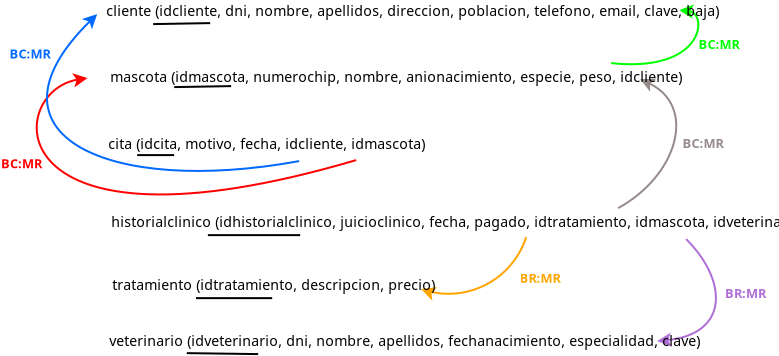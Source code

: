 <?xml version="1.0" encoding="UTF-8"?>
<dia:diagram xmlns:dia="http://www.lysator.liu.se/~alla/dia/">
  <dia:layer name="Fondo" visible="true" active="true">
    <dia:object type="Standard - BezierLine" version="0" id="O0">
      <dia:attribute name="obj_pos">
        <dia:point val="28.3,14.5"/>
      </dia:attribute>
      <dia:attribute name="obj_bb">
        <dia:rectangle val="12.278,10.155;28.362,16.268"/>
      </dia:attribute>
      <dia:attribute name="bez_points">
        <dia:point val="28.3,14.5"/>
        <dia:point val="10.15,19.85"/>
        <dia:point val="10.717,11.05"/>
        <dia:point val="14.867,10.4"/>
      </dia:attribute>
      <dia:attribute name="corner_types">
        <dia:enum val="0"/>
        <dia:enum val="0"/>
      </dia:attribute>
      <dia:attribute name="line_color">
        <dia:color val="#ff0000"/>
      </dia:attribute>
      <dia:attribute name="end_arrow">
        <dia:enum val="22"/>
      </dia:attribute>
      <dia:attribute name="end_arrow_length">
        <dia:real val="0.5"/>
      </dia:attribute>
      <dia:attribute name="end_arrow_width">
        <dia:real val="0.5"/>
      </dia:attribute>
    </dia:object>
    <dia:object type="Standard - BezierLine" version="0" id="O1">
      <dia:attribute name="obj_pos">
        <dia:point val="25.45,14.55"/>
      </dia:attribute>
      <dia:attribute name="obj_bb">
        <dia:rectangle val="12.792,7.2;25.508,15.092"/>
      </dia:attribute>
      <dia:attribute name="bez_points">
        <dia:point val="25.45,14.55"/>
        <dia:point val="15.9,16.3"/>
        <dia:point val="9.2,13.25"/>
        <dia:point val="15.35,7.2"/>
      </dia:attribute>
      <dia:attribute name="corner_types">
        <dia:enum val="0"/>
        <dia:enum val="0"/>
      </dia:attribute>
      <dia:attribute name="line_color">
        <dia:color val="#0069ff"/>
      </dia:attribute>
      <dia:attribute name="end_arrow">
        <dia:enum val="22"/>
      </dia:attribute>
      <dia:attribute name="end_arrow_length">
        <dia:real val="0.5"/>
      </dia:attribute>
      <dia:attribute name="end_arrow_width">
        <dia:real val="0.5"/>
      </dia:attribute>
    </dia:object>
    <dia:object type="Standard - BezierLine" version="0" id="O2">
      <dia:attribute name="obj_pos">
        <dia:point val="41.05,9.65"/>
      </dia:attribute>
      <dia:attribute name="obj_bb">
        <dia:rectangle val="40.995,6.715;45.459,9.756"/>
      </dia:attribute>
      <dia:attribute name="bez_points">
        <dia:point val="41.05,9.65"/>
        <dia:point val="45.75,10.15"/>
        <dia:point val="45.9,7.15"/>
        <dia:point val="44.45,7"/>
      </dia:attribute>
      <dia:attribute name="corner_types">
        <dia:enum val="0"/>
        <dia:enum val="0"/>
      </dia:attribute>
      <dia:attribute name="line_color">
        <dia:color val="#00ff00"/>
      </dia:attribute>
      <dia:attribute name="end_arrow">
        <dia:enum val="22"/>
      </dia:attribute>
      <dia:attribute name="end_arrow_length">
        <dia:real val="0.5"/>
      </dia:attribute>
      <dia:attribute name="end_arrow_width">
        <dia:real val="0.5"/>
      </dia:attribute>
    </dia:object>
    <dia:object type="Standard - Arc" version="0" id="O3">
      <dia:attribute name="obj_pos">
        <dia:point val="36.8,18.35"/>
      </dia:attribute>
      <dia:attribute name="obj_bb">
        <dia:rectangle val="31.483,18.283;36.867,21.533"/>
      </dia:attribute>
      <dia:attribute name="conn_endpoints">
        <dia:point val="36.8,18.35"/>
        <dia:point val="31.55,20.95"/>
      </dia:attribute>
      <dia:attribute name="arc_color">
        <dia:color val="#ffa500"/>
      </dia:attribute>
      <dia:attribute name="curve_distance">
        <dia:real val="-1.239"/>
      </dia:attribute>
      <dia:attribute name="line_width">
        <dia:real val="0.1"/>
      </dia:attribute>
      <dia:attribute name="end_arrow">
        <dia:enum val="22"/>
      </dia:attribute>
      <dia:attribute name="end_arrow_length">
        <dia:real val="0.5"/>
      </dia:attribute>
      <dia:attribute name="end_arrow_width">
        <dia:real val="0.5"/>
      </dia:attribute>
    </dia:object>
    <dia:object type="Standard - BezierLine" version="0" id="O4">
      <dia:attribute name="obj_pos">
        <dia:point val="44.8,18.45"/>
      </dia:attribute>
      <dia:attribute name="obj_bb">
        <dia:rectangle val="43.35,18.379;46.338,23.84"/>
      </dia:attribute>
      <dia:attribute name="bez_points">
        <dia:point val="44.8,18.45"/>
        <dia:point val="46.9,20.55"/>
        <dia:point val="46.95,23.2"/>
        <dia:point val="43.35,23.55"/>
      </dia:attribute>
      <dia:attribute name="corner_types">
        <dia:enum val="0"/>
        <dia:enum val="0"/>
      </dia:attribute>
      <dia:attribute name="line_color">
        <dia:color val="#af6fd7"/>
      </dia:attribute>
      <dia:attribute name="end_arrow">
        <dia:enum val="22"/>
      </dia:attribute>
      <dia:attribute name="end_arrow_length">
        <dia:real val="0.5"/>
      </dia:attribute>
      <dia:attribute name="end_arrow_width">
        <dia:real val="0.5"/>
      </dia:attribute>
    </dia:object>
    <dia:object type="Standard - BezierLine" version="0" id="O5">
      <dia:attribute name="obj_pos">
        <dia:point val="41.4,16.9"/>
      </dia:attribute>
      <dia:attribute name="obj_bb">
        <dia:rectangle val="41.332,10.416;44.354,16.968"/>
      </dia:attribute>
      <dia:attribute name="bez_points">
        <dia:point val="41.4,16.9"/>
        <dia:point val="44.4,15.25"/>
        <dia:point val="45.35,11.8"/>
        <dia:point val="42.5,10.45"/>
      </dia:attribute>
      <dia:attribute name="corner_types">
        <dia:enum val="0"/>
        <dia:enum val="0"/>
      </dia:attribute>
      <dia:attribute name="line_color">
        <dia:color val="#968a8a"/>
      </dia:attribute>
      <dia:attribute name="end_arrow">
        <dia:enum val="22"/>
      </dia:attribute>
      <dia:attribute name="end_arrow_length">
        <dia:real val="0.5"/>
      </dia:attribute>
      <dia:attribute name="end_arrow_width">
        <dia:real val="0.5"/>
      </dia:attribute>
    </dia:object>
    <dia:object type="Standard - Text" version="1" id="O6">
      <dia:attribute name="obj_pos">
        <dia:point val="45.417,8.95"/>
      </dia:attribute>
      <dia:attribute name="obj_bb">
        <dia:rectangle val="45.417,8.291;47.574,9.121"/>
      </dia:attribute>
      <dia:attribute name="text">
        <dia:composite type="text">
          <dia:attribute name="string">
            <dia:string>#BC:MR#</dia:string>
          </dia:attribute>
          <dia:attribute name="font">
            <dia:font family="sans" style="80" name="Helvetica-Bold"/>
          </dia:attribute>
          <dia:attribute name="height">
            <dia:real val="0.8"/>
          </dia:attribute>
          <dia:attribute name="pos">
            <dia:point val="45.417,8.95"/>
          </dia:attribute>
          <dia:attribute name="color">
            <dia:color val="#00ff00"/>
          </dia:attribute>
          <dia:attribute name="alignment">
            <dia:enum val="0"/>
          </dia:attribute>
        </dia:composite>
      </dia:attribute>
      <dia:attribute name="valign">
        <dia:enum val="3"/>
      </dia:attribute>
    </dia:object>
    <dia:object type="Standard - Text" version="1" id="O7">
      <dia:attribute name="obj_pos">
        <dia:point val="10.967,9.42"/>
      </dia:attribute>
      <dia:attribute name="obj_bb">
        <dia:rectangle val="10.967,8.761;13.124,9.591"/>
      </dia:attribute>
      <dia:attribute name="text">
        <dia:composite type="text">
          <dia:attribute name="string">
            <dia:string>#BC:MR#</dia:string>
          </dia:attribute>
          <dia:attribute name="font">
            <dia:font family="sans" style="80" name="Helvetica-Bold"/>
          </dia:attribute>
          <dia:attribute name="height">
            <dia:real val="0.8"/>
          </dia:attribute>
          <dia:attribute name="pos">
            <dia:point val="10.967,9.42"/>
          </dia:attribute>
          <dia:attribute name="color">
            <dia:color val="#0069ff"/>
          </dia:attribute>
          <dia:attribute name="alignment">
            <dia:enum val="0"/>
          </dia:attribute>
        </dia:composite>
      </dia:attribute>
      <dia:attribute name="valign">
        <dia:enum val="3"/>
      </dia:attribute>
    </dia:object>
    <dia:object type="Standard - Text" version="1" id="O8">
      <dia:attribute name="obj_pos">
        <dia:point val="10.542,14.91"/>
      </dia:attribute>
      <dia:attribute name="obj_bb">
        <dia:rectangle val="10.542,14.251;12.699,15.081"/>
      </dia:attribute>
      <dia:attribute name="text">
        <dia:composite type="text">
          <dia:attribute name="string">
            <dia:string>#BC:MR#</dia:string>
          </dia:attribute>
          <dia:attribute name="font">
            <dia:font family="sans" style="80" name="Helvetica-Bold"/>
          </dia:attribute>
          <dia:attribute name="height">
            <dia:real val="0.8"/>
          </dia:attribute>
          <dia:attribute name="pos">
            <dia:point val="10.542,14.91"/>
          </dia:attribute>
          <dia:attribute name="color">
            <dia:color val="#ff0000"/>
          </dia:attribute>
          <dia:attribute name="alignment">
            <dia:enum val="0"/>
          </dia:attribute>
        </dia:composite>
      </dia:attribute>
      <dia:attribute name="valign">
        <dia:enum val="3"/>
      </dia:attribute>
    </dia:object>
    <dia:object type="Standard - Text" version="1" id="O9">
      <dia:attribute name="obj_pos">
        <dia:point val="44.617,13.9"/>
      </dia:attribute>
      <dia:attribute name="obj_bb">
        <dia:rectangle val="44.617,13.241;46.774,14.071"/>
      </dia:attribute>
      <dia:attribute name="text">
        <dia:composite type="text">
          <dia:attribute name="string">
            <dia:string>#BC:MR#</dia:string>
          </dia:attribute>
          <dia:attribute name="font">
            <dia:font family="sans" style="80" name="Helvetica-Bold"/>
          </dia:attribute>
          <dia:attribute name="height">
            <dia:real val="0.8"/>
          </dia:attribute>
          <dia:attribute name="pos">
            <dia:point val="44.617,13.9"/>
          </dia:attribute>
          <dia:attribute name="color">
            <dia:color val="#968a8a"/>
          </dia:attribute>
          <dia:attribute name="alignment">
            <dia:enum val="0"/>
          </dia:attribute>
        </dia:composite>
      </dia:attribute>
      <dia:attribute name="valign">
        <dia:enum val="3"/>
      </dia:attribute>
    </dia:object>
    <dia:object type="Standard - Text" version="1" id="O10">
      <dia:attribute name="obj_pos">
        <dia:point val="46.742,21.39"/>
      </dia:attribute>
      <dia:attribute name="obj_bb">
        <dia:rectangle val="46.742,20.75;48.917,21.523"/>
      </dia:attribute>
      <dia:attribute name="text">
        <dia:composite type="text">
          <dia:attribute name="string">
            <dia:string>#BR:MR#</dia:string>
          </dia:attribute>
          <dia:attribute name="font">
            <dia:font family="sans" style="80" name="Helvetica-Bold"/>
          </dia:attribute>
          <dia:attribute name="height">
            <dia:real val="0.8"/>
          </dia:attribute>
          <dia:attribute name="pos">
            <dia:point val="46.742,21.39"/>
          </dia:attribute>
          <dia:attribute name="color">
            <dia:color val="#af6fd7"/>
          </dia:attribute>
          <dia:attribute name="alignment">
            <dia:enum val="0"/>
          </dia:attribute>
        </dia:composite>
      </dia:attribute>
      <dia:attribute name="valign">
        <dia:enum val="3"/>
      </dia:attribute>
    </dia:object>
    <dia:object type="Standard - Text" version="1" id="O11">
      <dia:attribute name="obj_pos">
        <dia:point val="36.467,20.63"/>
      </dia:attribute>
      <dia:attribute name="obj_bb">
        <dia:rectangle val="36.467,19.99;38.642,20.762"/>
      </dia:attribute>
      <dia:attribute name="text">
        <dia:composite type="text">
          <dia:attribute name="string">
            <dia:string>#BR:MR#</dia:string>
          </dia:attribute>
          <dia:attribute name="font">
            <dia:font family="sans" style="80" name="Helvetica-Bold"/>
          </dia:attribute>
          <dia:attribute name="height">
            <dia:real val="0.8"/>
          </dia:attribute>
          <dia:attribute name="pos">
            <dia:point val="36.467,20.63"/>
          </dia:attribute>
          <dia:attribute name="color">
            <dia:color val="#ffa500"/>
          </dia:attribute>
          <dia:attribute name="alignment">
            <dia:enum val="0"/>
          </dia:attribute>
        </dia:composite>
      </dia:attribute>
      <dia:attribute name="valign">
        <dia:enum val="3"/>
      </dia:attribute>
    </dia:object>
    <dia:object type="Standard - Text" version="1" id="O12">
      <dia:attribute name="obj_pos">
        <dia:point val="15.8,7.3"/>
      </dia:attribute>
      <dia:attribute name="obj_bb">
        <dia:rectangle val="15.8,6.574;43.856,7.487"/>
      </dia:attribute>
      <dia:attribute name="text">
        <dia:composite type="text">
          <dia:attribute name="string">
            <dia:string>#cliente (idcliente, dni, nombre, apellidos, direccion, poblacion, telefono, email, clave, baja)#</dia:string>
          </dia:attribute>
          <dia:attribute name="font">
            <dia:font family="sans" style="0" name="Helvetica"/>
          </dia:attribute>
          <dia:attribute name="height">
            <dia:real val="0.882"/>
          </dia:attribute>
          <dia:attribute name="pos">
            <dia:point val="15.8,7.3"/>
          </dia:attribute>
          <dia:attribute name="color">
            <dia:color val="#000000"/>
          </dia:attribute>
          <dia:attribute name="alignment">
            <dia:enum val="0"/>
          </dia:attribute>
        </dia:composite>
      </dia:attribute>
      <dia:attribute name="valign">
        <dia:enum val="3"/>
      </dia:attribute>
    </dia:object>
    <dia:object type="Standard - Text" version="1" id="O13">
      <dia:attribute name="obj_pos">
        <dia:point val="15.95,23.8"/>
      </dia:attribute>
      <dia:attribute name="obj_bb">
        <dia:rectangle val="15.95,23.095;42.885,23.945"/>
      </dia:attribute>
      <dia:attribute name="text">
        <dia:composite type="text">
          <dia:attribute name="string">
            <dia:string>#veterinario (idveterinario, dni, nombre, apellidos, fechanacimiento, especialidad, clave)#</dia:string>
          </dia:attribute>
          <dia:attribute name="font">
            <dia:font family="sans" style="0" name="Helvetica"/>
          </dia:attribute>
          <dia:attribute name="height">
            <dia:real val="0.882"/>
          </dia:attribute>
          <dia:attribute name="pos">
            <dia:point val="15.95,23.8"/>
          </dia:attribute>
          <dia:attribute name="color">
            <dia:color val="#000000"/>
          </dia:attribute>
          <dia:attribute name="alignment">
            <dia:enum val="0"/>
          </dia:attribute>
        </dia:composite>
      </dia:attribute>
      <dia:attribute name="valign">
        <dia:enum val="3"/>
      </dia:attribute>
    </dia:object>
    <dia:object type="Standard - Text" version="1" id="O14">
      <dia:attribute name="obj_pos">
        <dia:point val="15.9,13.95"/>
      </dia:attribute>
      <dia:attribute name="obj_bb">
        <dia:rectangle val="15.9,13.224;30.629,14.137"/>
      </dia:attribute>
      <dia:attribute name="text">
        <dia:composite type="text">
          <dia:attribute name="string">
            <dia:string>#cita (idcita, motivo, fecha, idcliente, idmascota)#</dia:string>
          </dia:attribute>
          <dia:attribute name="font">
            <dia:font family="sans" style="0" name="Helvetica"/>
          </dia:attribute>
          <dia:attribute name="height">
            <dia:real val="0.882"/>
          </dia:attribute>
          <dia:attribute name="pos">
            <dia:point val="15.9,13.95"/>
          </dia:attribute>
          <dia:attribute name="color">
            <dia:color val="#000000"/>
          </dia:attribute>
          <dia:attribute name="alignment">
            <dia:enum val="0"/>
          </dia:attribute>
        </dia:composite>
      </dia:attribute>
      <dia:attribute name="valign">
        <dia:enum val="3"/>
      </dia:attribute>
    </dia:object>
    <dia:object type="Standard - Text" version="1" id="O15">
      <dia:attribute name="obj_pos">
        <dia:point val="16,10.6"/>
      </dia:attribute>
      <dia:attribute name="obj_bb">
        <dia:rectangle val="16,9.895;42.125,10.745"/>
      </dia:attribute>
      <dia:attribute name="text">
        <dia:composite type="text">
          <dia:attribute name="string">
            <dia:string>#mascota (idmascota, numerochip, nombre, anionacimiento, especie, peso, idcliente)#</dia:string>
          </dia:attribute>
          <dia:attribute name="font">
            <dia:font family="sans" style="0" name="Helvetica"/>
          </dia:attribute>
          <dia:attribute name="height">
            <dia:real val="0.882"/>
          </dia:attribute>
          <dia:attribute name="pos">
            <dia:point val="16,10.6"/>
          </dia:attribute>
          <dia:attribute name="color">
            <dia:color val="#000000"/>
          </dia:attribute>
          <dia:attribute name="alignment">
            <dia:enum val="0"/>
          </dia:attribute>
        </dia:composite>
      </dia:attribute>
      <dia:attribute name="valign">
        <dia:enum val="3"/>
      </dia:attribute>
    </dia:object>
    <dia:object type="Standard - Text" version="1" id="O16">
      <dia:attribute name="obj_pos">
        <dia:point val="16.05,17.85"/>
      </dia:attribute>
      <dia:attribute name="obj_bb">
        <dia:rectangle val="16.05,17.145;47.26,17.995"/>
      </dia:attribute>
      <dia:attribute name="text">
        <dia:composite type="text">
          <dia:attribute name="string">
            <dia:string>#historialclinico (idhistorialclinico, juicioclinico, fecha, pagado, idtratamiento, idmascota, idveterinario)#</dia:string>
          </dia:attribute>
          <dia:attribute name="font">
            <dia:font family="sans" style="0" name="Helvetica"/>
          </dia:attribute>
          <dia:attribute name="height">
            <dia:real val="0.882"/>
          </dia:attribute>
          <dia:attribute name="pos">
            <dia:point val="16.05,17.85"/>
          </dia:attribute>
          <dia:attribute name="color">
            <dia:color val="#000000"/>
          </dia:attribute>
          <dia:attribute name="alignment">
            <dia:enum val="0"/>
          </dia:attribute>
        </dia:composite>
      </dia:attribute>
      <dia:attribute name="valign">
        <dia:enum val="3"/>
      </dia:attribute>
    </dia:object>
    <dia:object type="Standard - Text" version="1" id="O17">
      <dia:attribute name="obj_pos">
        <dia:point val="16.1,21"/>
      </dia:attribute>
      <dia:attribute name="obj_bb">
        <dia:rectangle val="16.1,20.295;30.817,21.145"/>
      </dia:attribute>
      <dia:attribute name="text">
        <dia:composite type="text">
          <dia:attribute name="string">
            <dia:string>#tratamiento (idtratamiento, descripcion, precio)#</dia:string>
          </dia:attribute>
          <dia:attribute name="font">
            <dia:font family="sans" style="0" name="Helvetica"/>
          </dia:attribute>
          <dia:attribute name="height">
            <dia:real val="0.882"/>
          </dia:attribute>
          <dia:attribute name="pos">
            <dia:point val="16.1,21"/>
          </dia:attribute>
          <dia:attribute name="color">
            <dia:color val="#000000"/>
          </dia:attribute>
          <dia:attribute name="alignment">
            <dia:enum val="0"/>
          </dia:attribute>
        </dia:composite>
      </dia:attribute>
      <dia:attribute name="valign">
        <dia:enum val="3"/>
      </dia:attribute>
    </dia:object>
    <dia:object type="Standard - Line" version="0" id="O18">
      <dia:attribute name="obj_pos">
        <dia:point val="18.15,7.7"/>
      </dia:attribute>
      <dia:attribute name="obj_bb">
        <dia:rectangle val="18.099,7.599;21.051,7.751"/>
      </dia:attribute>
      <dia:attribute name="conn_endpoints">
        <dia:point val="18.15,7.7"/>
        <dia:point val="21,7.65"/>
      </dia:attribute>
      <dia:attribute name="numcp">
        <dia:int val="1"/>
      </dia:attribute>
    </dia:object>
    <dia:object type="Standard - Line" version="0" id="O19">
      <dia:attribute name="obj_pos">
        <dia:point val="19.2,10.85"/>
      </dia:attribute>
      <dia:attribute name="obj_bb">
        <dia:rectangle val="19.149,10.749;22.101,10.901"/>
      </dia:attribute>
      <dia:attribute name="conn_endpoints">
        <dia:point val="19.2,10.85"/>
        <dia:point val="22.05,10.8"/>
      </dia:attribute>
      <dia:attribute name="numcp">
        <dia:int val="1"/>
      </dia:attribute>
    </dia:object>
    <dia:object type="Standard - Line" version="0" id="O20">
      <dia:attribute name="obj_pos">
        <dia:point val="20.291,21.401"/>
      </dia:attribute>
      <dia:attribute name="obj_bb">
        <dia:rectangle val="20.241,21.35;24.15,21.451"/>
      </dia:attribute>
      <dia:attribute name="conn_endpoints">
        <dia:point val="20.291,21.401"/>
        <dia:point val="24.1,21.4"/>
      </dia:attribute>
      <dia:attribute name="numcp">
        <dia:int val="1"/>
      </dia:attribute>
    </dia:object>
    <dia:object type="Standard - Line" version="0" id="O21">
      <dia:attribute name="obj_pos">
        <dia:point val="20.886,18.251"/>
      </dia:attribute>
      <dia:attribute name="obj_bb">
        <dia:rectangle val="20.836,18.2;25.55,18.301"/>
      </dia:attribute>
      <dia:attribute name="conn_endpoints">
        <dia:point val="20.886,18.251"/>
        <dia:point val="25.5,18.25"/>
      </dia:attribute>
      <dia:attribute name="numcp">
        <dia:int val="1"/>
      </dia:attribute>
    </dia:object>
    <dia:object type="Standard - Line" version="0" id="O22">
      <dia:attribute name="obj_pos">
        <dia:point val="19.831,24.151"/>
      </dia:attribute>
      <dia:attribute name="obj_bb">
        <dia:rectangle val="19.78,24.1;23.451,24.251"/>
      </dia:attribute>
      <dia:attribute name="conn_endpoints">
        <dia:point val="19.831,24.151"/>
        <dia:point val="23.4,24.2"/>
      </dia:attribute>
      <dia:attribute name="numcp">
        <dia:int val="1"/>
      </dia:attribute>
    </dia:object>
    <dia:object type="Standard - Line" version="0" id="O23">
      <dia:attribute name="obj_pos">
        <dia:point val="17.35,14.25"/>
      </dia:attribute>
      <dia:attribute name="obj_bb">
        <dia:rectangle val="17.3,14.2;19.25,14.3"/>
      </dia:attribute>
      <dia:attribute name="conn_endpoints">
        <dia:point val="17.35,14.25"/>
        <dia:point val="19.2,14.25"/>
      </dia:attribute>
      <dia:attribute name="numcp">
        <dia:int val="1"/>
      </dia:attribute>
    </dia:object>
    <dia:object type="Standard - Text" version="1" id="O24">
      <dia:attribute name="obj_pos">
        <dia:point val="58.55,7.5"/>
      </dia:attribute>
      <dia:attribute name="obj_bb">
        <dia:rectangle val="58.55,6.86;58.55,7.633"/>
      </dia:attribute>
      <dia:attribute name="text">
        <dia:composite type="text">
          <dia:attribute name="string">
            <dia:string>##</dia:string>
          </dia:attribute>
          <dia:attribute name="font">
            <dia:font family="sans" style="0" name="Helvetica"/>
          </dia:attribute>
          <dia:attribute name="height">
            <dia:real val="0.8"/>
          </dia:attribute>
          <dia:attribute name="pos">
            <dia:point val="58.55,7.5"/>
          </dia:attribute>
          <dia:attribute name="color">
            <dia:color val="#000000"/>
          </dia:attribute>
          <dia:attribute name="alignment">
            <dia:enum val="0"/>
          </dia:attribute>
        </dia:composite>
      </dia:attribute>
      <dia:attribute name="valign">
        <dia:enum val="3"/>
      </dia:attribute>
    </dia:object>
  </dia:layer>
</dia:diagram>
